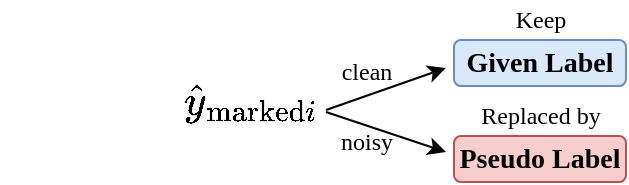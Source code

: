 <mxfile version="14.4.4" type="github">
  <diagram id="Nw6cjXgeHLfIa4OHt20m" name="Page-1">
    <mxGraphModel dx="450" dy="280" grid="0" gridSize="10" guides="1" tooltips="1" connect="1" arrows="1" fold="1" page="1" pageScale="1" pageWidth="1654" pageHeight="1169" math="1" shadow="0">
      <root>
        <mxCell id="0" />
        <mxCell id="1" parent="0" />
        <mxCell id="oZDuCrrVwL2XrLM-mJop-1" value="&lt;font style=&quot;font-size: 18px&quot;&gt;&amp;nbsp;$$\hat{y}_{\mathrm{marked}&lt;br&gt;i}$$&lt;/font&gt;" style="text;html=1;align=center;verticalAlign=middle;resizable=0;points=[];autosize=1;" vertex="1" parent="1">
          <mxGeometry x="77" y="156" width="250" height="40" as="geometry" />
        </mxCell>
        <mxCell id="oZDuCrrVwL2XrLM-mJop-5" value="&lt;font style=&quot;font-size: 12px&quot; face=&quot;Times New Roman&quot;&gt;clean&lt;/font&gt;" style="text;html=1;align=center;verticalAlign=middle;resizable=0;points=[];autosize=1;" vertex="1" parent="1">
          <mxGeometry x="240" y="162" width="40" height="20" as="geometry" />
        </mxCell>
        <mxCell id="oZDuCrrVwL2XrLM-mJop-6" value="&lt;font style=&quot;font-size: 12px&quot; face=&quot;Times New Roman&quot;&gt;noisy&lt;/font&gt;" style="text;html=1;align=center;verticalAlign=middle;resizable=0;points=[];autosize=1;" vertex="1" parent="1">
          <mxGeometry x="240" y="197" width="40" height="20" as="geometry" />
        </mxCell>
        <mxCell id="oZDuCrrVwL2XrLM-mJop-4" value="" style="endArrow=classic;html=1;" edge="1" parent="1">
          <mxGeometry width="50" height="50" relative="1" as="geometry">
            <mxPoint x="240" y="192" as="sourcePoint" />
            <mxPoint x="300" y="212" as="targetPoint" />
          </mxGeometry>
        </mxCell>
        <mxCell id="oZDuCrrVwL2XrLM-mJop-7" value="&lt;font face=&quot;Times New Roman&quot;&gt;&lt;b&gt;&lt;font style=&quot;font-size: 14px&quot;&gt;Given Label&lt;/font&gt;&lt;/b&gt;&lt;/font&gt;" style="rounded=1;whiteSpace=wrap;html=1;fillColor=#dae8fc;strokeColor=#6c8ebf;" vertex="1" parent="1">
          <mxGeometry x="304" y="156" width="86" height="23" as="geometry" />
        </mxCell>
        <mxCell id="oZDuCrrVwL2XrLM-mJop-8" value="&lt;font style=&quot;font-size: 12px&quot; face=&quot;Times New Roman&quot;&gt;Keep&lt;/font&gt;" style="text;html=1;align=center;verticalAlign=middle;resizable=0;points=[];autosize=1;" vertex="1" parent="1">
          <mxGeometry x="327" y="136" width="40" height="20" as="geometry" />
        </mxCell>
        <mxCell id="oZDuCrrVwL2XrLM-mJop-9" value="&lt;font face=&quot;Times New Roman&quot;&gt;&lt;b&gt;&lt;font style=&quot;font-size: 14px&quot;&gt;Pseudo Label&lt;/font&gt;&lt;/b&gt;&lt;/font&gt;" style="rounded=1;whiteSpace=wrap;html=1;fillColor=#f8cecc;strokeColor=#b85450;" vertex="1" parent="1">
          <mxGeometry x="304" y="204" width="86" height="23" as="geometry" />
        </mxCell>
        <mxCell id="oZDuCrrVwL2XrLM-mJop-10" value="&lt;font style=&quot;font-size: 12px&quot; face=&quot;Times New Roman&quot;&gt;Replaced by&lt;/font&gt;" style="text;html=1;align=center;verticalAlign=middle;resizable=0;points=[];autosize=1;" vertex="1" parent="1">
          <mxGeometry x="307" y="184" width="80" height="20" as="geometry" />
        </mxCell>
        <mxCell id="oZDuCrrVwL2XrLM-mJop-3" value="" style="endArrow=classic;html=1;entryX=0.907;entryY=0.5;entryDx=0;entryDy=0;entryPerimeter=0;" edge="1" parent="1">
          <mxGeometry width="50" height="50" relative="1" as="geometry">
            <mxPoint x="240" y="191" as="sourcePoint" />
            <mxPoint x="299.89" y="170" as="targetPoint" />
          </mxGeometry>
        </mxCell>
      </root>
    </mxGraphModel>
  </diagram>
</mxfile>
